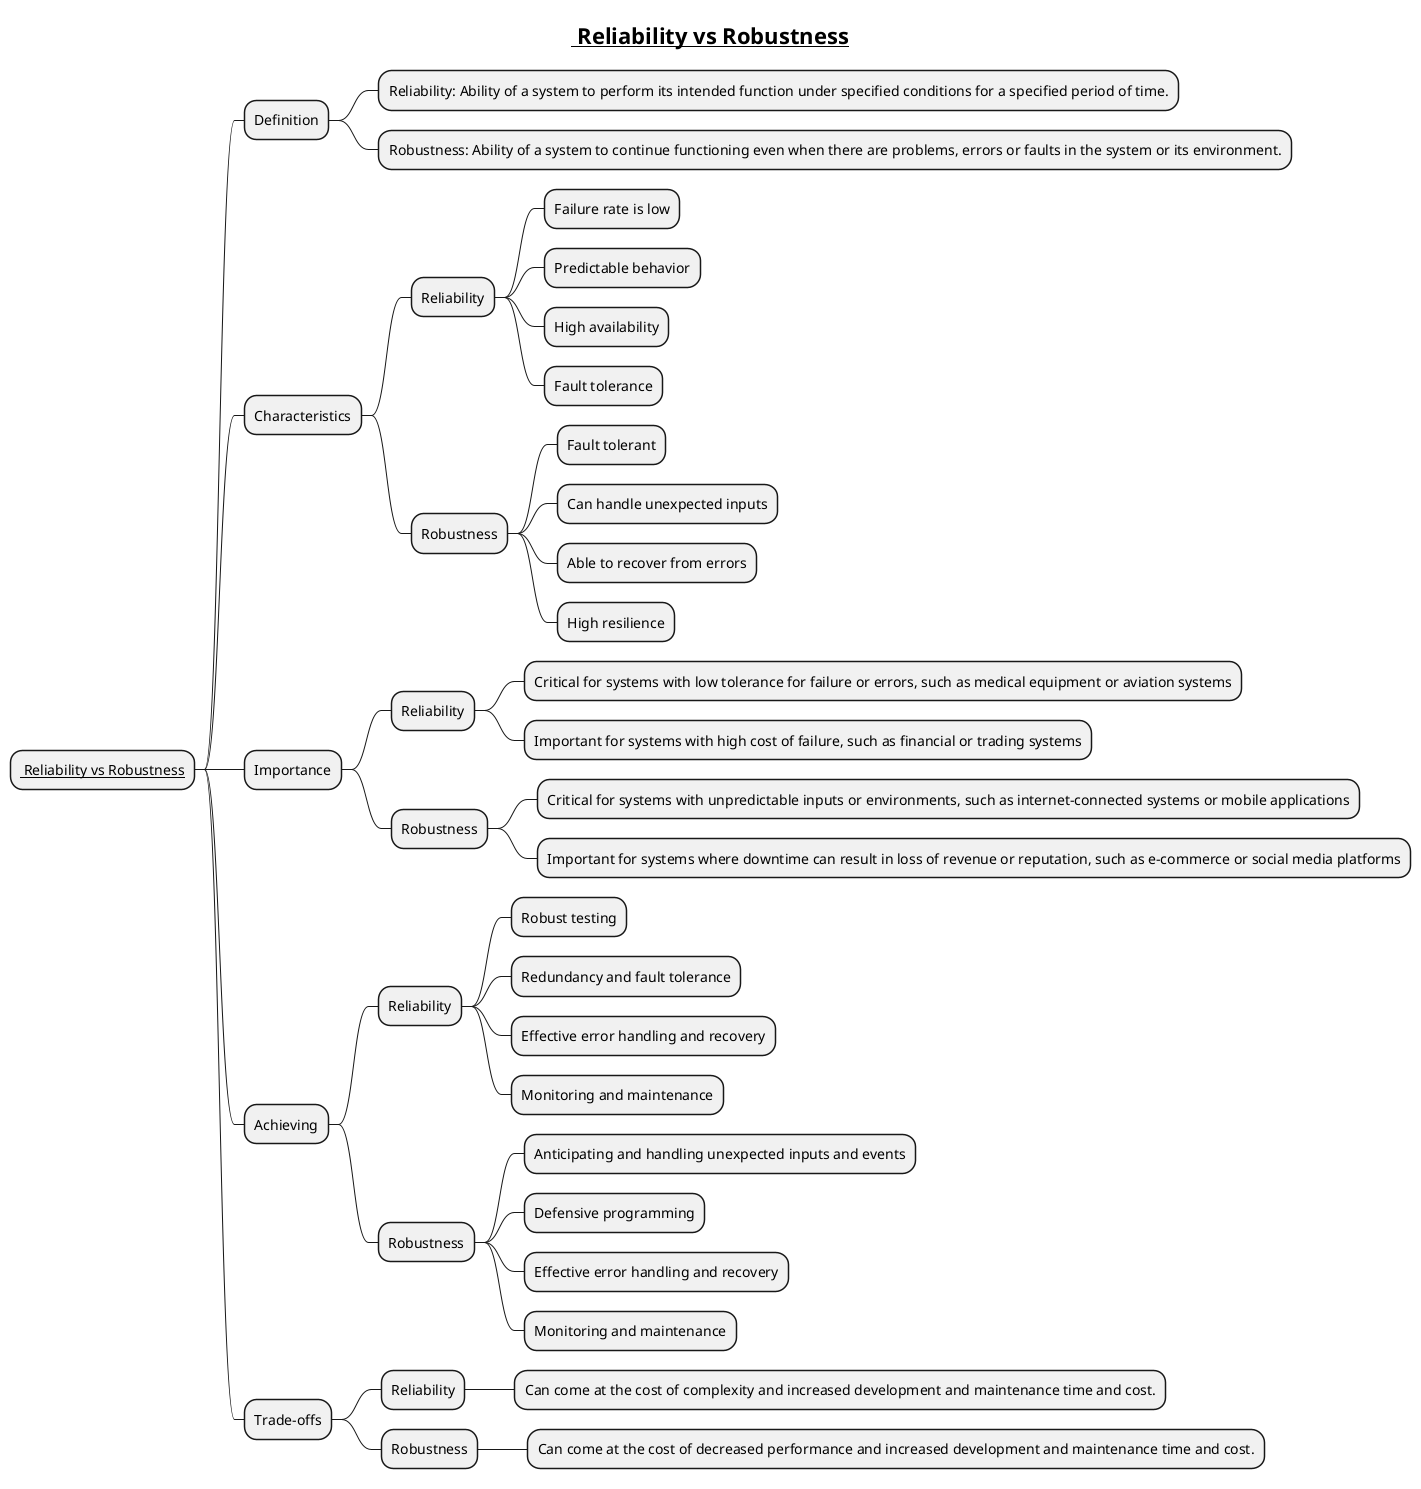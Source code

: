 @startmindmap
title =__ Reliability vs Robustness__

* __ Reliability vs Robustness__

** Definition
*** Reliability: Ability of a system to perform its intended function under specified conditions for a specified period of time.
*** Robustness: Ability of a system to continue functioning even when there are problems, errors or faults in the system or its environment.
** Characteristics
*** Reliability
**** Failure rate is low
**** Predictable behavior
**** High availability
**** Fault tolerance
*** Robustness
**** Fault tolerant
**** Can handle unexpected inputs
**** Able to recover from errors
**** High resilience
** Importance
*** Reliability
**** Critical for systems with low tolerance for failure or errors, such as medical equipment or aviation systems
**** Important for systems with high cost of failure, such as financial or trading systems
*** Robustness
**** Critical for systems with unpredictable inputs or environments, such as internet-connected systems or mobile applications
**** Important for systems where downtime can result in loss of revenue or reputation, such as e-commerce or social media platforms
** Achieving
*** Reliability
**** Robust testing
**** Redundancy and fault tolerance
**** Effective error handling and recovery
**** Monitoring and maintenance
*** Robustness
**** Anticipating and handling unexpected inputs and events
**** Defensive programming
**** Effective error handling and recovery
**** Monitoring and maintenance
** Trade-offs
*** Reliability
**** Can come at the cost of complexity and increased development and maintenance time and cost.
*** Robustness
**** Can come at the cost of decreased performance and increased development and maintenance time and cost.
@endmindmap
